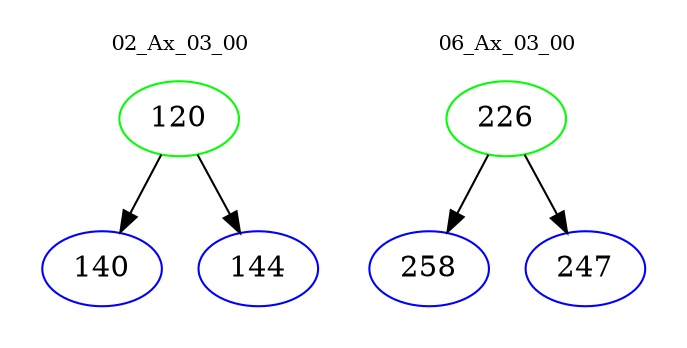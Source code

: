 digraph{
subgraph cluster_0 {
color = white
label = "02_Ax_03_00";
fontsize=10;
T0_120 [label="120", color="green"]
T0_120 -> T0_140 [color="black"]
T0_140 [label="140", color="blue"]
T0_120 -> T0_144 [color="black"]
T0_144 [label="144", color="blue"]
}
subgraph cluster_1 {
color = white
label = "06_Ax_03_00";
fontsize=10;
T1_226 [label="226", color="green"]
T1_226 -> T1_258 [color="black"]
T1_258 [label="258", color="blue"]
T1_226 -> T1_247 [color="black"]
T1_247 [label="247", color="blue"]
}
}
